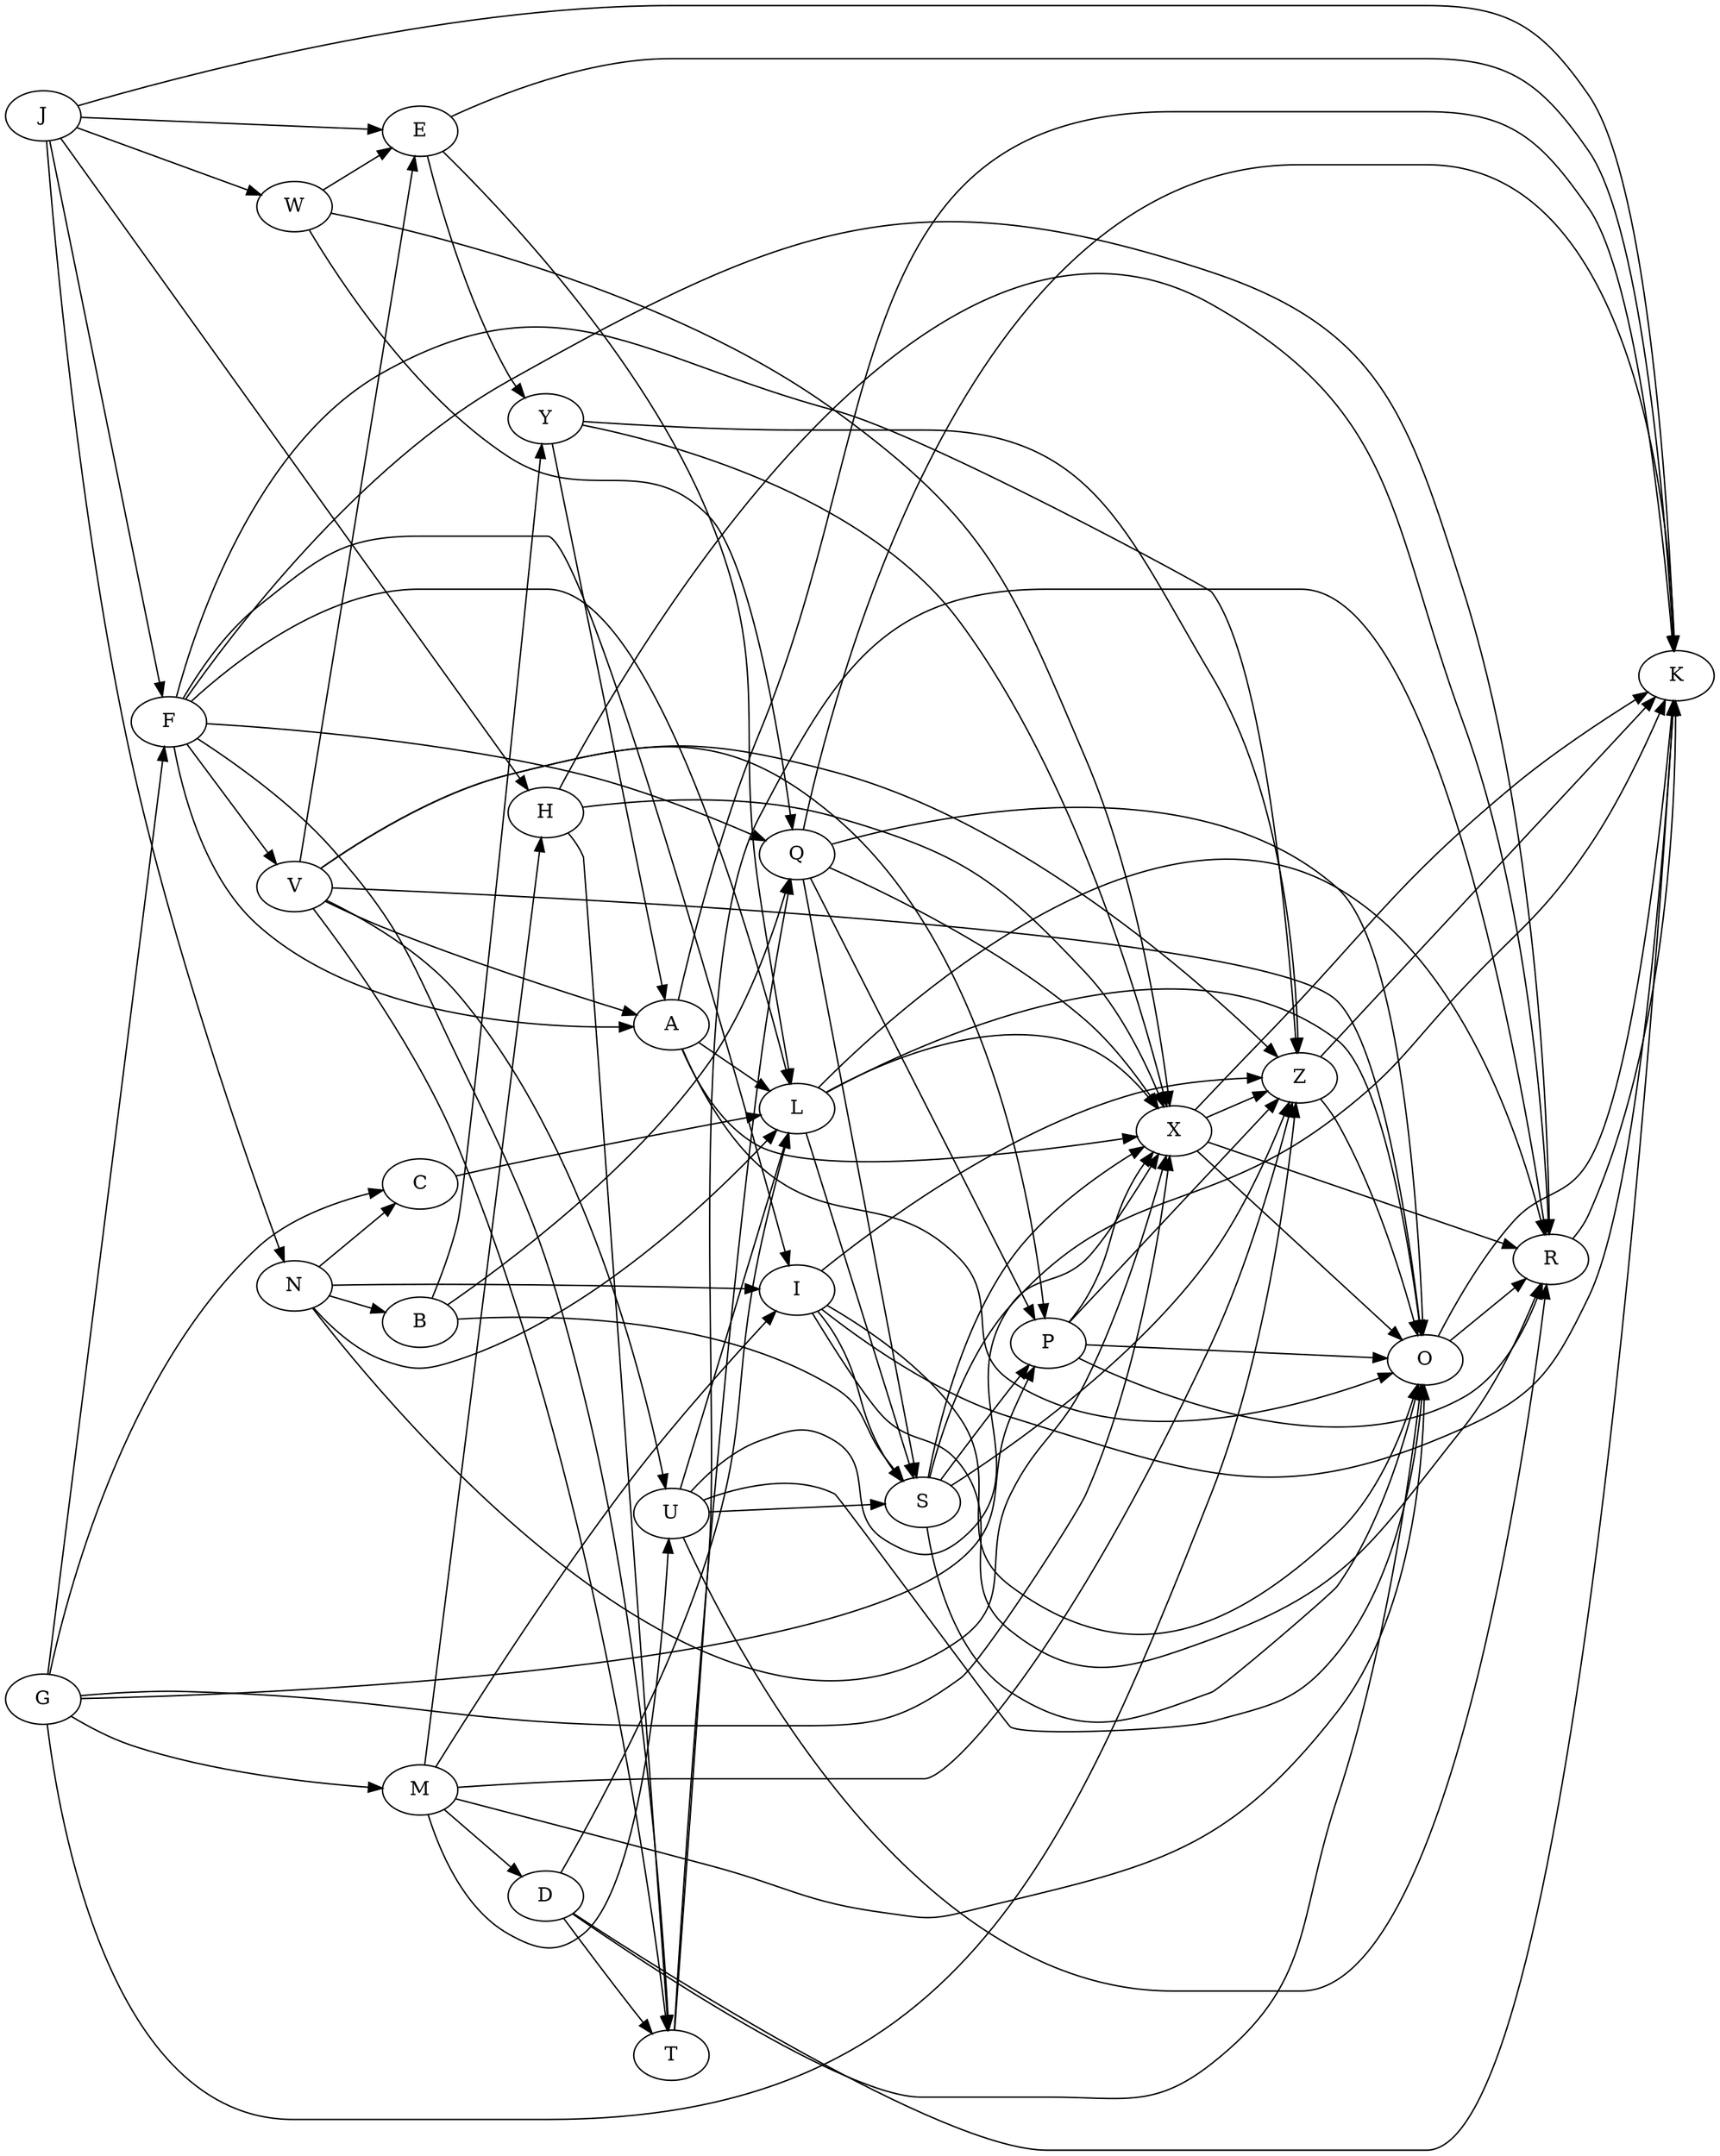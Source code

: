 digraph {
rankdir=LR;graph [ordering="out"];J -> {H W K E F N};
N -> {C I B L X};
G -> {P C M F X Z};
M -> {I O D H U Z};
H -> {X R T};
B -> {Y Q S};
C -> {L};
F -> {I V Q L T Z R A};
V -> {O A Z P T E U};
W -> {Q X E};
E -> {L K Y};
U -> {S O X R L};
D -> {K L O T};
Y -> {X Z A};
T -> {R Q};
I -> {K S R Z O};
A -> {K X O L};
L -> {X O S R};
Q -> {S P O X K};
S -> {O X P K Z};
P -> {Z R X O};
X -> {R K Z O};
Z -> {O K};
O -> {K R};
R -> {K};
}
